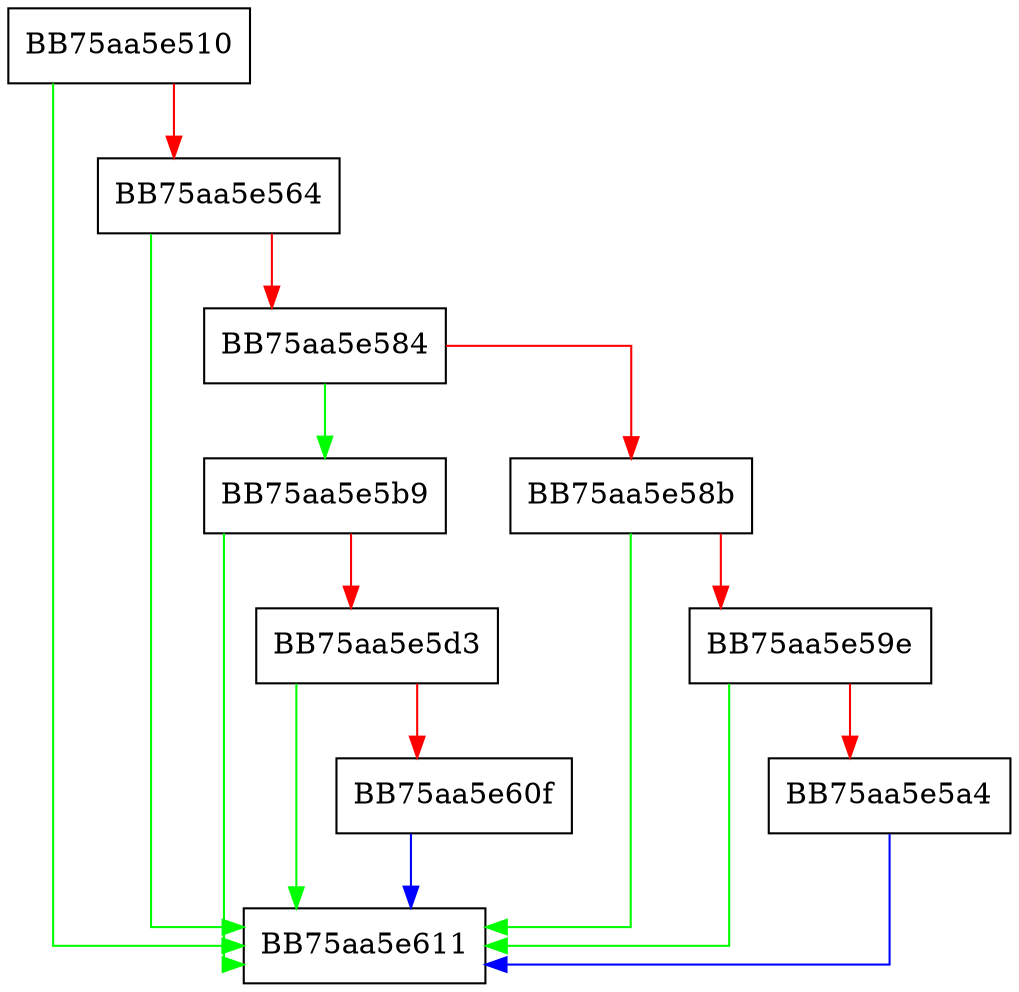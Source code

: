 digraph ResolveE8E9 {
  node [shape="box"];
  graph [splines=ortho];
  BB75aa5e510 -> BB75aa5e611 [color="green"];
  BB75aa5e510 -> BB75aa5e564 [color="red"];
  BB75aa5e564 -> BB75aa5e611 [color="green"];
  BB75aa5e564 -> BB75aa5e584 [color="red"];
  BB75aa5e584 -> BB75aa5e5b9 [color="green"];
  BB75aa5e584 -> BB75aa5e58b [color="red"];
  BB75aa5e58b -> BB75aa5e611 [color="green"];
  BB75aa5e58b -> BB75aa5e59e [color="red"];
  BB75aa5e59e -> BB75aa5e611 [color="green"];
  BB75aa5e59e -> BB75aa5e5a4 [color="red"];
  BB75aa5e5a4 -> BB75aa5e611 [color="blue"];
  BB75aa5e5b9 -> BB75aa5e611 [color="green"];
  BB75aa5e5b9 -> BB75aa5e5d3 [color="red"];
  BB75aa5e5d3 -> BB75aa5e611 [color="green"];
  BB75aa5e5d3 -> BB75aa5e60f [color="red"];
  BB75aa5e60f -> BB75aa5e611 [color="blue"];
}